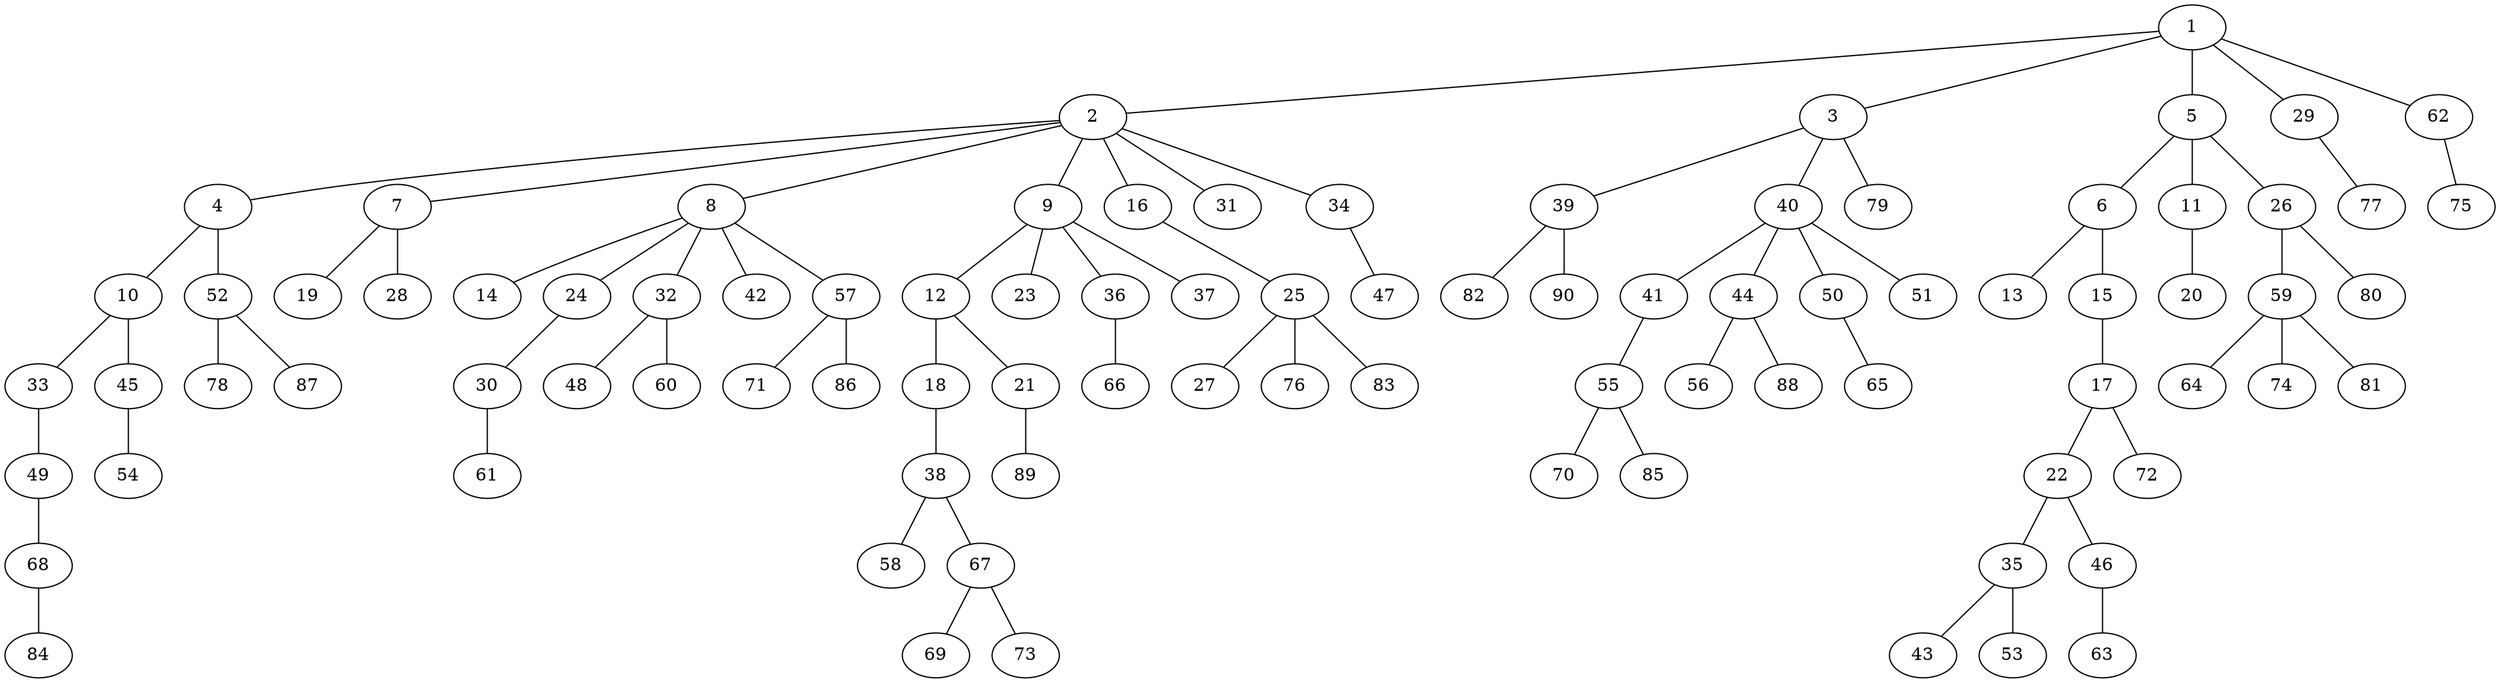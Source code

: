 graph graphname {1--2
1--3
1--5
1--29
1--62
2--4
2--7
2--8
2--9
2--16
2--31
2--34
3--39
3--40
3--79
4--10
4--52
5--6
5--11
5--26
6--13
6--15
7--19
7--28
8--14
8--24
8--32
8--42
8--57
9--12
9--23
9--36
9--37
10--33
10--45
11--20
12--18
12--21
15--17
16--25
17--22
17--72
18--38
21--89
22--35
22--46
24--30
25--27
25--76
25--83
26--59
26--80
29--77
30--61
32--48
32--60
33--49
34--47
35--43
35--53
36--66
38--58
38--67
39--82
39--90
40--41
40--44
40--50
40--51
41--55
44--56
44--88
45--54
46--63
49--68
50--65
52--78
52--87
55--70
55--85
57--71
57--86
59--64
59--74
59--81
62--75
67--69
67--73
68--84
}